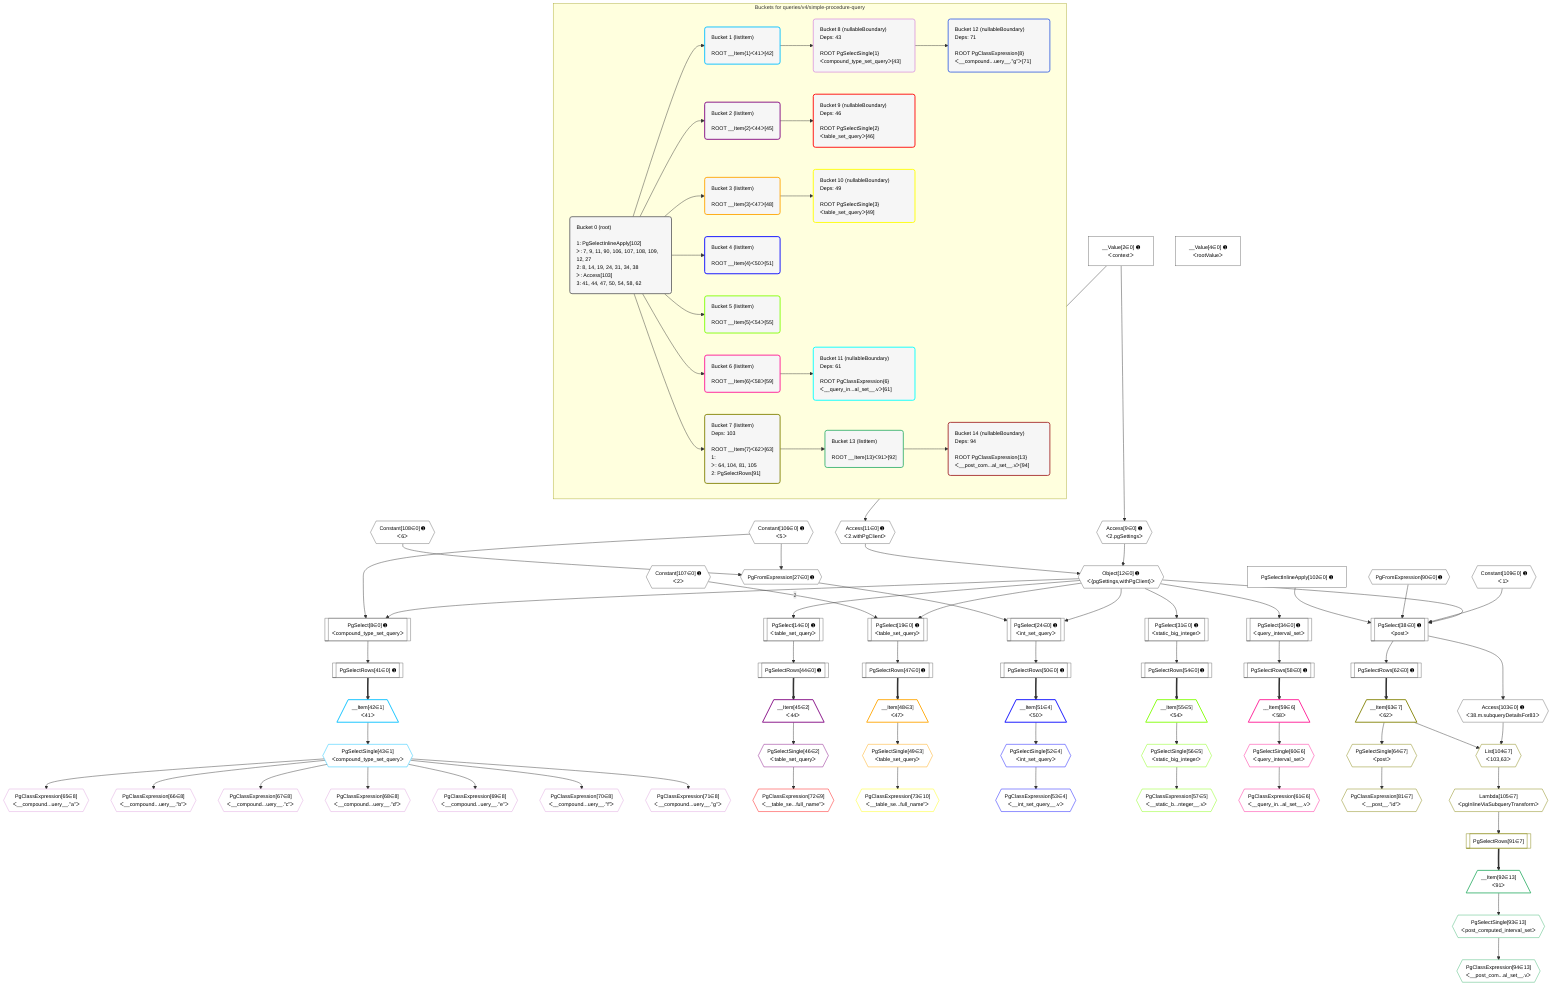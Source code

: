 %%{init: {'themeVariables': { 'fontSize': '12px'}}}%%
graph TD
    classDef path fill:#eee,stroke:#000,color:#000
    classDef plan fill:#fff,stroke-width:1px,color:#000
    classDef itemplan fill:#fff,stroke-width:2px,color:#000
    classDef unbatchedplan fill:#dff,stroke-width:1px,color:#000
    classDef sideeffectplan fill:#fcc,stroke-width:2px,color:#000
    classDef bucket fill:#f6f6f6,color:#000,stroke-width:2px,text-align:left

    subgraph "Buckets for queries/v4/simple-procedure-query"
    Bucket0("Bucket 0 (root)<br /><br />1: PgSelectInlineApply[102]<br />ᐳ: 7, 9, 11, 90, 106, 107, 108, 109, 12, 27<br />2: 8, 14, 19, 24, 31, 34, 38<br />ᐳ: Access[103]<br />3: 41, 44, 47, 50, 54, 58, 62"):::bucket
    Bucket1("Bucket 1 (listItem)<br /><br />ROOT __Item{1}ᐸ41ᐳ[42]"):::bucket
    Bucket2("Bucket 2 (listItem)<br /><br />ROOT __Item{2}ᐸ44ᐳ[45]"):::bucket
    Bucket3("Bucket 3 (listItem)<br /><br />ROOT __Item{3}ᐸ47ᐳ[48]"):::bucket
    Bucket4("Bucket 4 (listItem)<br /><br />ROOT __Item{4}ᐸ50ᐳ[51]"):::bucket
    Bucket5("Bucket 5 (listItem)<br /><br />ROOT __Item{5}ᐸ54ᐳ[55]"):::bucket
    Bucket6("Bucket 6 (listItem)<br /><br />ROOT __Item{6}ᐸ58ᐳ[59]"):::bucket
    Bucket7("Bucket 7 (listItem)<br />Deps: 103<br /><br />ROOT __Item{7}ᐸ62ᐳ[63]<br />1: <br />ᐳ: 64, 104, 81, 105<br />2: PgSelectRows[91]"):::bucket
    Bucket8("Bucket 8 (nullableBoundary)<br />Deps: 43<br /><br />ROOT PgSelectSingle{1}ᐸcompound_type_set_queryᐳ[43]"):::bucket
    Bucket9("Bucket 9 (nullableBoundary)<br />Deps: 46<br /><br />ROOT PgSelectSingle{2}ᐸtable_set_queryᐳ[46]"):::bucket
    Bucket10("Bucket 10 (nullableBoundary)<br />Deps: 49<br /><br />ROOT PgSelectSingle{3}ᐸtable_set_queryᐳ[49]"):::bucket
    Bucket11("Bucket 11 (nullableBoundary)<br />Deps: 61<br /><br />ROOT PgClassExpression{6}ᐸ__query_in...al_set__.vᐳ[61]"):::bucket
    Bucket12("Bucket 12 (nullableBoundary)<br />Deps: 71<br /><br />ROOT PgClassExpression{8}ᐸ__compound...uery__.”g”ᐳ[71]"):::bucket
    Bucket13("Bucket 13 (listItem)<br /><br />ROOT __Item{13}ᐸ91ᐳ[92]"):::bucket
    Bucket14("Bucket 14 (nullableBoundary)<br />Deps: 94<br /><br />ROOT PgClassExpression{13}ᐸ__post_com...al_set__.vᐳ[94]"):::bucket
    end
    Bucket0 --> Bucket1 & Bucket2 & Bucket3 & Bucket4 & Bucket5 & Bucket6 & Bucket7
    Bucket1 --> Bucket8
    Bucket2 --> Bucket9
    Bucket3 --> Bucket10
    Bucket6 --> Bucket11
    Bucket7 --> Bucket13
    Bucket8 --> Bucket12
    Bucket13 --> Bucket14

    %% plan dependencies
    PgSelect38[["PgSelect[38∈0] ➊<br />ᐸpostᐳ"]]:::plan
    Object12{{"Object[12∈0] ➊<br />ᐸ{pgSettings,withPgClient}ᐳ"}}:::plan
    Constant109{{"Constant[109∈0] ➊<br />ᐸ1ᐳ"}}:::plan
    PgFromExpression90{{"PgFromExpression[90∈0] ➊"}}:::plan
    PgSelectInlineApply102["PgSelectInlineApply[102∈0] ➊"]:::plan
    Object12 & Constant109 & PgFromExpression90 & PgSelectInlineApply102 --> PgSelect38
    PgSelect19[["PgSelect[19∈0] ➊<br />ᐸtable_set_queryᐳ"]]:::plan
    Constant107{{"Constant[107∈0] ➊<br />ᐸ2ᐳ"}}:::plan
    Object12 --> PgSelect19
    Constant107 -- 2 --> PgSelect19
    PgFromExpression27{{"PgFromExpression[27∈0] ➊"}}:::plan
    Constant106{{"Constant[106∈0] ➊<br />ᐸ5ᐳ"}}:::plan
    Constant108{{"Constant[108∈0] ➊<br />ᐸ6ᐳ"}}:::plan
    Constant106 & Constant108 --> PgFromExpression27
    PgSelect8[["PgSelect[8∈0] ➊<br />ᐸcompound_type_set_queryᐳ"]]:::plan
    Object12 & Constant106 --> PgSelect8
    Access9{{"Access[9∈0] ➊<br />ᐸ2.pgSettingsᐳ"}}:::plan
    Access11{{"Access[11∈0] ➊<br />ᐸ2.withPgClientᐳ"}}:::plan
    Access9 & Access11 --> Object12
    PgSelect24[["PgSelect[24∈0] ➊<br />ᐸint_set_queryᐳ"]]:::plan
    Object12 & PgFromExpression27 --> PgSelect24
    __Value2["__Value[2∈0] ➊<br />ᐸcontextᐳ"]:::plan
    __Value2 --> Access9
    __Value2 --> Access11
    PgSelect14[["PgSelect[14∈0] ➊<br />ᐸtable_set_queryᐳ"]]:::plan
    Object12 --> PgSelect14
    PgSelect31[["PgSelect[31∈0] ➊<br />ᐸstatic_big_integerᐳ"]]:::plan
    Object12 --> PgSelect31
    PgSelect34[["PgSelect[34∈0] ➊<br />ᐸquery_interval_setᐳ"]]:::plan
    Object12 --> PgSelect34
    PgSelectRows41[["PgSelectRows[41∈0] ➊"]]:::plan
    PgSelect8 --> PgSelectRows41
    PgSelectRows44[["PgSelectRows[44∈0] ➊"]]:::plan
    PgSelect14 --> PgSelectRows44
    PgSelectRows47[["PgSelectRows[47∈0] ➊"]]:::plan
    PgSelect19 --> PgSelectRows47
    PgSelectRows50[["PgSelectRows[50∈0] ➊"]]:::plan
    PgSelect24 --> PgSelectRows50
    PgSelectRows54[["PgSelectRows[54∈0] ➊"]]:::plan
    PgSelect31 --> PgSelectRows54
    PgSelectRows58[["PgSelectRows[58∈0] ➊"]]:::plan
    PgSelect34 --> PgSelectRows58
    PgSelectRows62[["PgSelectRows[62∈0] ➊"]]:::plan
    PgSelect38 --> PgSelectRows62
    Access103{{"Access[103∈0] ➊<br />ᐸ38.m.subqueryDetailsFor83ᐳ"}}:::plan
    PgSelect38 --> Access103
    __Value4["__Value[4∈0] ➊<br />ᐸrootValueᐳ"]:::plan
    __Item42[/"__Item[42∈1]<br />ᐸ41ᐳ"\]:::itemplan
    PgSelectRows41 ==> __Item42
    PgSelectSingle43{{"PgSelectSingle[43∈1]<br />ᐸcompound_type_set_queryᐳ"}}:::plan
    __Item42 --> PgSelectSingle43
    PgClassExpression65{{"PgClassExpression[65∈8]<br />ᐸ__compound...uery__.”a”ᐳ"}}:::plan
    PgSelectSingle43 --> PgClassExpression65
    PgClassExpression66{{"PgClassExpression[66∈8]<br />ᐸ__compound...uery__.”b”ᐳ"}}:::plan
    PgSelectSingle43 --> PgClassExpression66
    PgClassExpression67{{"PgClassExpression[67∈8]<br />ᐸ__compound...uery__.”c”ᐳ"}}:::plan
    PgSelectSingle43 --> PgClassExpression67
    PgClassExpression68{{"PgClassExpression[68∈8]<br />ᐸ__compound...uery__.”d”ᐳ"}}:::plan
    PgSelectSingle43 --> PgClassExpression68
    PgClassExpression69{{"PgClassExpression[69∈8]<br />ᐸ__compound...uery__.”e”ᐳ"}}:::plan
    PgSelectSingle43 --> PgClassExpression69
    PgClassExpression70{{"PgClassExpression[70∈8]<br />ᐸ__compound...uery__.”f”ᐳ"}}:::plan
    PgSelectSingle43 --> PgClassExpression70
    PgClassExpression71{{"PgClassExpression[71∈8]<br />ᐸ__compound...uery__.”g”ᐳ"}}:::plan
    PgSelectSingle43 --> PgClassExpression71
    __Item45[/"__Item[45∈2]<br />ᐸ44ᐳ"\]:::itemplan
    PgSelectRows44 ==> __Item45
    PgSelectSingle46{{"PgSelectSingle[46∈2]<br />ᐸtable_set_queryᐳ"}}:::plan
    __Item45 --> PgSelectSingle46
    PgClassExpression72{{"PgClassExpression[72∈9]<br />ᐸ__table_se...full_name”ᐳ"}}:::plan
    PgSelectSingle46 --> PgClassExpression72
    __Item48[/"__Item[48∈3]<br />ᐸ47ᐳ"\]:::itemplan
    PgSelectRows47 ==> __Item48
    PgSelectSingle49{{"PgSelectSingle[49∈3]<br />ᐸtable_set_queryᐳ"}}:::plan
    __Item48 --> PgSelectSingle49
    PgClassExpression73{{"PgClassExpression[73∈10]<br />ᐸ__table_se...full_name”ᐳ"}}:::plan
    PgSelectSingle49 --> PgClassExpression73
    __Item51[/"__Item[51∈4]<br />ᐸ50ᐳ"\]:::itemplan
    PgSelectRows50 ==> __Item51
    PgSelectSingle52{{"PgSelectSingle[52∈4]<br />ᐸint_set_queryᐳ"}}:::plan
    __Item51 --> PgSelectSingle52
    PgClassExpression53{{"PgClassExpression[53∈4]<br />ᐸ__int_set_query__.vᐳ"}}:::plan
    PgSelectSingle52 --> PgClassExpression53
    __Item55[/"__Item[55∈5]<br />ᐸ54ᐳ"\]:::itemplan
    PgSelectRows54 ==> __Item55
    PgSelectSingle56{{"PgSelectSingle[56∈5]<br />ᐸstatic_big_integerᐳ"}}:::plan
    __Item55 --> PgSelectSingle56
    PgClassExpression57{{"PgClassExpression[57∈5]<br />ᐸ__static_b...nteger__.vᐳ"}}:::plan
    PgSelectSingle56 --> PgClassExpression57
    __Item59[/"__Item[59∈6]<br />ᐸ58ᐳ"\]:::itemplan
    PgSelectRows58 ==> __Item59
    PgSelectSingle60{{"PgSelectSingle[60∈6]<br />ᐸquery_interval_setᐳ"}}:::plan
    __Item59 --> PgSelectSingle60
    PgClassExpression61{{"PgClassExpression[61∈6]<br />ᐸ__query_in...al_set__.vᐳ"}}:::plan
    PgSelectSingle60 --> PgClassExpression61
    List104{{"List[104∈7]<br />ᐸ103,63ᐳ"}}:::plan
    __Item63[/"__Item[63∈7]<br />ᐸ62ᐳ"\]:::itemplan
    Access103 & __Item63 --> List104
    PgSelectRows62 ==> __Item63
    PgSelectSingle64{{"PgSelectSingle[64∈7]<br />ᐸpostᐳ"}}:::plan
    __Item63 --> PgSelectSingle64
    PgClassExpression81{{"PgClassExpression[81∈7]<br />ᐸ__post__.”id”ᐳ"}}:::plan
    PgSelectSingle64 --> PgClassExpression81
    PgSelectRows91[["PgSelectRows[91∈7]"]]:::plan
    Lambda105{{"Lambda[105∈7]<br />ᐸpgInlineViaSubqueryTransformᐳ"}}:::plan
    Lambda105 --> PgSelectRows91
    List104 --> Lambda105
    __Item92[/"__Item[92∈13]<br />ᐸ91ᐳ"\]:::itemplan
    PgSelectRows91 ==> __Item92
    PgSelectSingle93{{"PgSelectSingle[93∈13]<br />ᐸpost_computed_interval_setᐳ"}}:::plan
    __Item92 --> PgSelectSingle93
    PgClassExpression94{{"PgClassExpression[94∈13]<br />ᐸ__post_com...al_set__.vᐳ"}}:::plan
    PgSelectSingle93 --> PgClassExpression94

    %% define steps
    classDef bucket0 stroke:#696969
    class Bucket0,__Value2,__Value4,PgSelect8,Access9,Access11,Object12,PgSelect14,PgSelect19,PgSelect24,PgFromExpression27,PgSelect31,PgSelect34,PgSelect38,PgSelectRows41,PgSelectRows44,PgSelectRows47,PgSelectRows50,PgSelectRows54,PgSelectRows58,PgSelectRows62,PgFromExpression90,PgSelectInlineApply102,Access103,Constant106,Constant107,Constant108,Constant109 bucket0
    classDef bucket1 stroke:#00bfff
    class Bucket1,__Item42,PgSelectSingle43 bucket1
    classDef bucket2 stroke:#7f007f
    class Bucket2,__Item45,PgSelectSingle46 bucket2
    classDef bucket3 stroke:#ffa500
    class Bucket3,__Item48,PgSelectSingle49 bucket3
    classDef bucket4 stroke:#0000ff
    class Bucket4,__Item51,PgSelectSingle52,PgClassExpression53 bucket4
    classDef bucket5 stroke:#7fff00
    class Bucket5,__Item55,PgSelectSingle56,PgClassExpression57 bucket5
    classDef bucket6 stroke:#ff1493
    class Bucket6,__Item59,PgSelectSingle60,PgClassExpression61 bucket6
    classDef bucket7 stroke:#808000
    class Bucket7,__Item63,PgSelectSingle64,PgClassExpression81,PgSelectRows91,List104,Lambda105 bucket7
    classDef bucket8 stroke:#dda0dd
    class Bucket8,PgClassExpression65,PgClassExpression66,PgClassExpression67,PgClassExpression68,PgClassExpression69,PgClassExpression70,PgClassExpression71 bucket8
    classDef bucket9 stroke:#ff0000
    class Bucket9,PgClassExpression72 bucket9
    classDef bucket10 stroke:#ffff00
    class Bucket10,PgClassExpression73 bucket10
    classDef bucket11 stroke:#00ffff
    class Bucket11 bucket11
    classDef bucket12 stroke:#4169e1
    class Bucket12 bucket12
    classDef bucket13 stroke:#3cb371
    class Bucket13,__Item92,PgSelectSingle93,PgClassExpression94 bucket13
    classDef bucket14 stroke:#a52a2a
    class Bucket14 bucket14